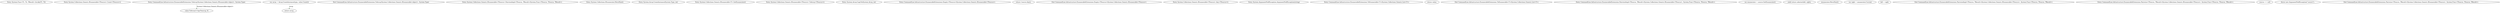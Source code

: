 digraph  {
m1_20 [cluster="System.Func<T1, T2, TResult>.Invoke(T1, T2)", file="ParserResult.cs", label="Entry System.Func<T1, T2, TResult>.Invoke(T1, T2)", span="0-0"];
m1_29 [cluster="System.Collections.Generic.IEnumerable<TSource>.Count<TSource>()", file="ParserResult.cs", label="Entry System.Collections.Generic.IEnumerable<TSource>.Count<TSource>()", span="0-0"];
m1_24 [cluster="CommandLine.Infrastructure.EnumerableExtensions.ToArray(System.Collections.Generic.IEnumerable<object>, System.Type)", file="ParserResult.cs", label="Entry CommandLine.Infrastructure.EnumerableExtensions.ToArray(System.Collections.Generic.IEnumerable<object>, System.Type)", span="66-66"];
m1_25 [cluster="CommandLine.Infrastructure.EnumerableExtensions.ToArray(System.Collections.Generic.IEnumerable<object>, System.Type)", file="ParserResult.cs", label="var array = Array.CreateInstance(type, value.Count())", span="68-68"];
m1_26 [cluster="CommandLine.Infrastructure.EnumerableExtensions.ToArray(System.Collections.Generic.IEnumerable<object>, System.Type)", file="ParserResult.cs", label="value.ToArray().CopyTo(array, 0)", span="69-69"];
m1_27 [cluster="CommandLine.Infrastructure.EnumerableExtensions.ToArray(System.Collections.Generic.IEnumerable<object>, System.Type)", file="ParserResult.cs", label="return array;", span="70-70"];
m1_28 [cluster="CommandLine.Infrastructure.EnumerableExtensions.ToArray(System.Collections.Generic.IEnumerable<object>, System.Type)", file="ParserResult.cs", label="Exit CommandLine.Infrastructure.EnumerableExtensions.ToArray(System.Collections.Generic.IEnumerable<object>, System.Type)", span="66-66"];
m1_8 [cluster="System.Collections.Generic.IEnumerable<TSource>.PairwiseImpl<TSource, TResult>(System.Func<TSource, TSource, TResult>)", file="ParserResult.cs", label="Entry System.Collections.Generic.IEnumerable<TSource>.PairwiseImpl<TSource, TResult>(System.Func<TSource, TSource, TResult>)", span="18-18"];
m1_19 [cluster="System.Collections.IEnumerator.MoveNext()", file="ParserResult.cs", label="Entry System.Collections.IEnumerator.MoveNext()", span="0-0"];
m1_30 [cluster="System.Array.CreateInstance(System.Type, int)", file="ParserResult.cs", label="Entry System.Array.CreateInstance(System.Type, int)", span="0-0"];
m1_18 [cluster="System.Collections.Generic.IEnumerable<T>.GetEnumerator()", file="ParserResult.cs", label="Entry System.Collections.Generic.IEnumerable<T>.GetEnumerator()", span="0-0"];
m1_31 [cluster="System.Collections.Generic.IEnumerable<TSource>.ToArray<TSource>()", file="ParserResult.cs", label="Entry System.Collections.Generic.IEnumerable<TSource>.ToArray<TSource>()", span="0-0"];
m1_32 [cluster="System.Array.CopyTo(System.Array, int)", file="ParserResult.cs", label="Entry System.Array.CopyTo(System.Array, int)", span="0-0"];
m1_33 [cluster="CommandLine.Infrastructure.EnumerableExtensions.Empty<TSource>(System.Collections.Generic.IEnumerable<TSource>)", file="ParserResult.cs", label="Entry CommandLine.Infrastructure.EnumerableExtensions.Empty<TSource>(System.Collections.Generic.IEnumerable<TSource>)", span="73-73"];
m1_34 [cluster="CommandLine.Infrastructure.EnumerableExtensions.Empty<TSource>(System.Collections.Generic.IEnumerable<TSource>)", file="ParserResult.cs", label="return !source.Any();", span="75-75"];
m1_35 [cluster="CommandLine.Infrastructure.EnumerableExtensions.Empty<TSource>(System.Collections.Generic.IEnumerable<TSource>)", file="ParserResult.cs", label="Exit CommandLine.Infrastructure.EnumerableExtensions.Empty<TSource>(System.Collections.Generic.IEnumerable<TSource>)", span="73-73"];
m1_36 [cluster="System.Collections.Generic.IEnumerable<TSource>.Any<TSource>()", file="ParserResult.cs", label="Entry System.Collections.Generic.IEnumerable<TSource>.Any<TSource>()", span="0-0"];
m1_7 [cluster="System.ArgumentNullException.ArgumentNullException(string)", file="ParserResult.cs", label="Entry System.ArgumentNullException.ArgumentNullException(string)", span="0-0"];
m1_21 [cluster="CommandLine.Infrastructure.EnumerableExtensions.ToEnumerable<T>(System.Collections.Generic.List<T>)", file="ParserResult.cs", label="Entry CommandLine.Infrastructure.EnumerableExtensions.ToEnumerable<T>(System.Collections.Generic.List<T>)", span="61-61"];
m1_22 [cluster="CommandLine.Infrastructure.EnumerableExtensions.ToEnumerable<T>(System.Collections.Generic.List<T>)", file="ParserResult.cs", label="return value;", span="63-63"];
m1_23 [cluster="CommandLine.Infrastructure.EnumerableExtensions.ToEnumerable<T>(System.Collections.Generic.List<T>)", file="ParserResult.cs", label="Exit CommandLine.Infrastructure.EnumerableExtensions.ToEnumerable<T>(System.Collections.Generic.List<T>)", span="61-61"];
m1_9 [cluster="CommandLine.Infrastructure.EnumerableExtensions.PairwiseImpl<TSource, TResult>(System.Collections.Generic.IEnumerable<TSource>, System.Func<TSource, TSource, TResult>)", file="ParserResult.cs", label="Entry CommandLine.Infrastructure.EnumerableExtensions.PairwiseImpl<TSource, TResult>(System.Collections.Generic.IEnumerable<TSource>, System.Func<TSource, TSource, TResult>)", span="18-18"];
m1_10 [cluster="CommandLine.Infrastructure.EnumerableExtensions.PairwiseImpl<TSource, TResult>(System.Collections.Generic.IEnumerable<TSource>, System.Func<TSource, TSource, TResult>)", file="ParserResult.cs", label="var enumerator = source.GetEnumerator()", span="20-20"];
m1_15 [cluster="CommandLine.Infrastructure.EnumerableExtensions.PairwiseImpl<TSource, TResult>(System.Collections.Generic.IEnumerable<TSource>, System.Func<TSource, TSource, TResult>)", file="ParserResult.cs", label="yield return selector(left, right);", span="29-29"];
m1_11 [cluster="CommandLine.Infrastructure.EnumerableExtensions.PairwiseImpl<TSource, TResult>(System.Collections.Generic.IEnumerable<TSource>, System.Func<TSource, TSource, TResult>)", file="ParserResult.cs", label="enumerator.MoveNext()", span="22-22"];
m1_14 [cluster="CommandLine.Infrastructure.EnumerableExtensions.PairwiseImpl<TSource, TResult>(System.Collections.Generic.IEnumerable<TSource>, System.Func<TSource, TSource, TResult>)", file="ParserResult.cs", label="var right = enumerator.Current", span="28-28"];
m1_16 [cluster="CommandLine.Infrastructure.EnumerableExtensions.PairwiseImpl<TSource, TResult>(System.Collections.Generic.IEnumerable<TSource>, System.Func<TSource, TSource, TResult>)", file="ParserResult.cs", label="left = right", span="30-30"];
m1_17 [cluster="CommandLine.Infrastructure.EnumerableExtensions.PairwiseImpl<TSource, TResult>(System.Collections.Generic.IEnumerable<TSource>, System.Func<TSource, TSource, TResult>)", file="ParserResult.cs", label="Exit CommandLine.Infrastructure.EnumerableExtensions.PairwiseImpl<TSource, TResult>(System.Collections.Generic.IEnumerable<TSource>, System.Func<TSource, TSource, TResult>)", span="18-18"];
m1_0 [cluster="CommandLine.Infrastructure.EnumerableExtensions.Pairwise<TSource, TResult>(System.Collections.Generic.IEnumerable<TSource>, System.Func<TSource, TSource, TResult>)", file="ParserResult.cs", label="Entry CommandLine.Infrastructure.EnumerableExtensions.Pairwise<TSource, TResult>(System.Collections.Generic.IEnumerable<TSource>, System.Func<TSource, TSource, TResult>)", span="10-10"];
m1_1 [cluster="CommandLine.Infrastructure.EnumerableExtensions.Pairwise<TSource, TResult>(System.Collections.Generic.IEnumerable<TSource>, System.Func<TSource, TSource, TResult>)", file="ParserResult.cs", label="source == null", span="12-12"];
m1_2 [cluster="CommandLine.Infrastructure.EnumerableExtensions.Pairwise<TSource, TResult>(System.Collections.Generic.IEnumerable<TSource>, System.Func<TSource, TSource, TResult>)", file="ParserResult.cs", label="throw new ArgumentNullException(''source'');", span="12-12"];
m1_6 [cluster="CommandLine.Infrastructure.EnumerableExtensions.Pairwise<TSource, TResult>(System.Collections.Generic.IEnumerable<TSource>, System.Func<TSource, TSource, TResult>)", file="ParserResult.cs", label="Exit CommandLine.Infrastructure.EnumerableExtensions.Pairwise<TSource, TResult>(System.Collections.Generic.IEnumerable<TSource>, System.Func<TSource, TSource, TResult>)", span="10-10"];
m1_24 -> m1_26  [color=darkseagreen4, key=1, label="System.Collections.Generic.IEnumerable<object>", style=dashed];
m1_25 -> m1_27  [color=darkseagreen4, key=1, label=array, style=dashed];
}
